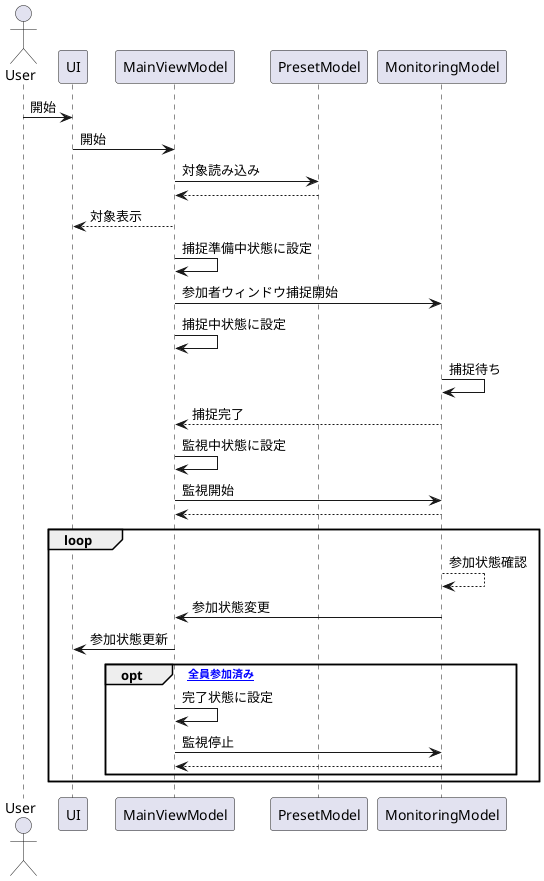 @startuml

actor User
participant UI
participant MainViewModel
participant PresetModel
participant MonitoringModel

User -> UI: 開始
UI -> MainViewModel: 開始
MainViewModel -> PresetModel: 対象読み込み
PresetModel --> MainViewModel
MainViewModel --> UI: 対象表示

MainViewModel -> MainViewModel: 捕捉準備中状態に設定

MainViewModel -> MonitoringModel: 参加者ウィンドウ捕捉開始
MainViewModel -> MainViewModel: 捕捉中状態に設定
MonitoringModel -> MonitoringModel: 捕捉待ち
MonitoringModel --> MainViewModel: 捕捉完了

MainViewModel -> MainViewModel: 監視中状態に設定

MainViewModel -> MonitoringModel: 監視開始
MonitoringModel --> MainViewModel

loop
    MonitoringModel --> MonitoringModel: 参加状態確認
    MonitoringModel -> MainViewModel: 参加状態変更
    MainViewModel -> UI: 参加状態更新

    opt [全員参加済み]
        MainViewModel -> MainViewModel: 完了状態に設定
        MainViewModel -> MonitoringModel: 監視停止
        MonitoringModel --> MainViewModel
    end
end

@enduml